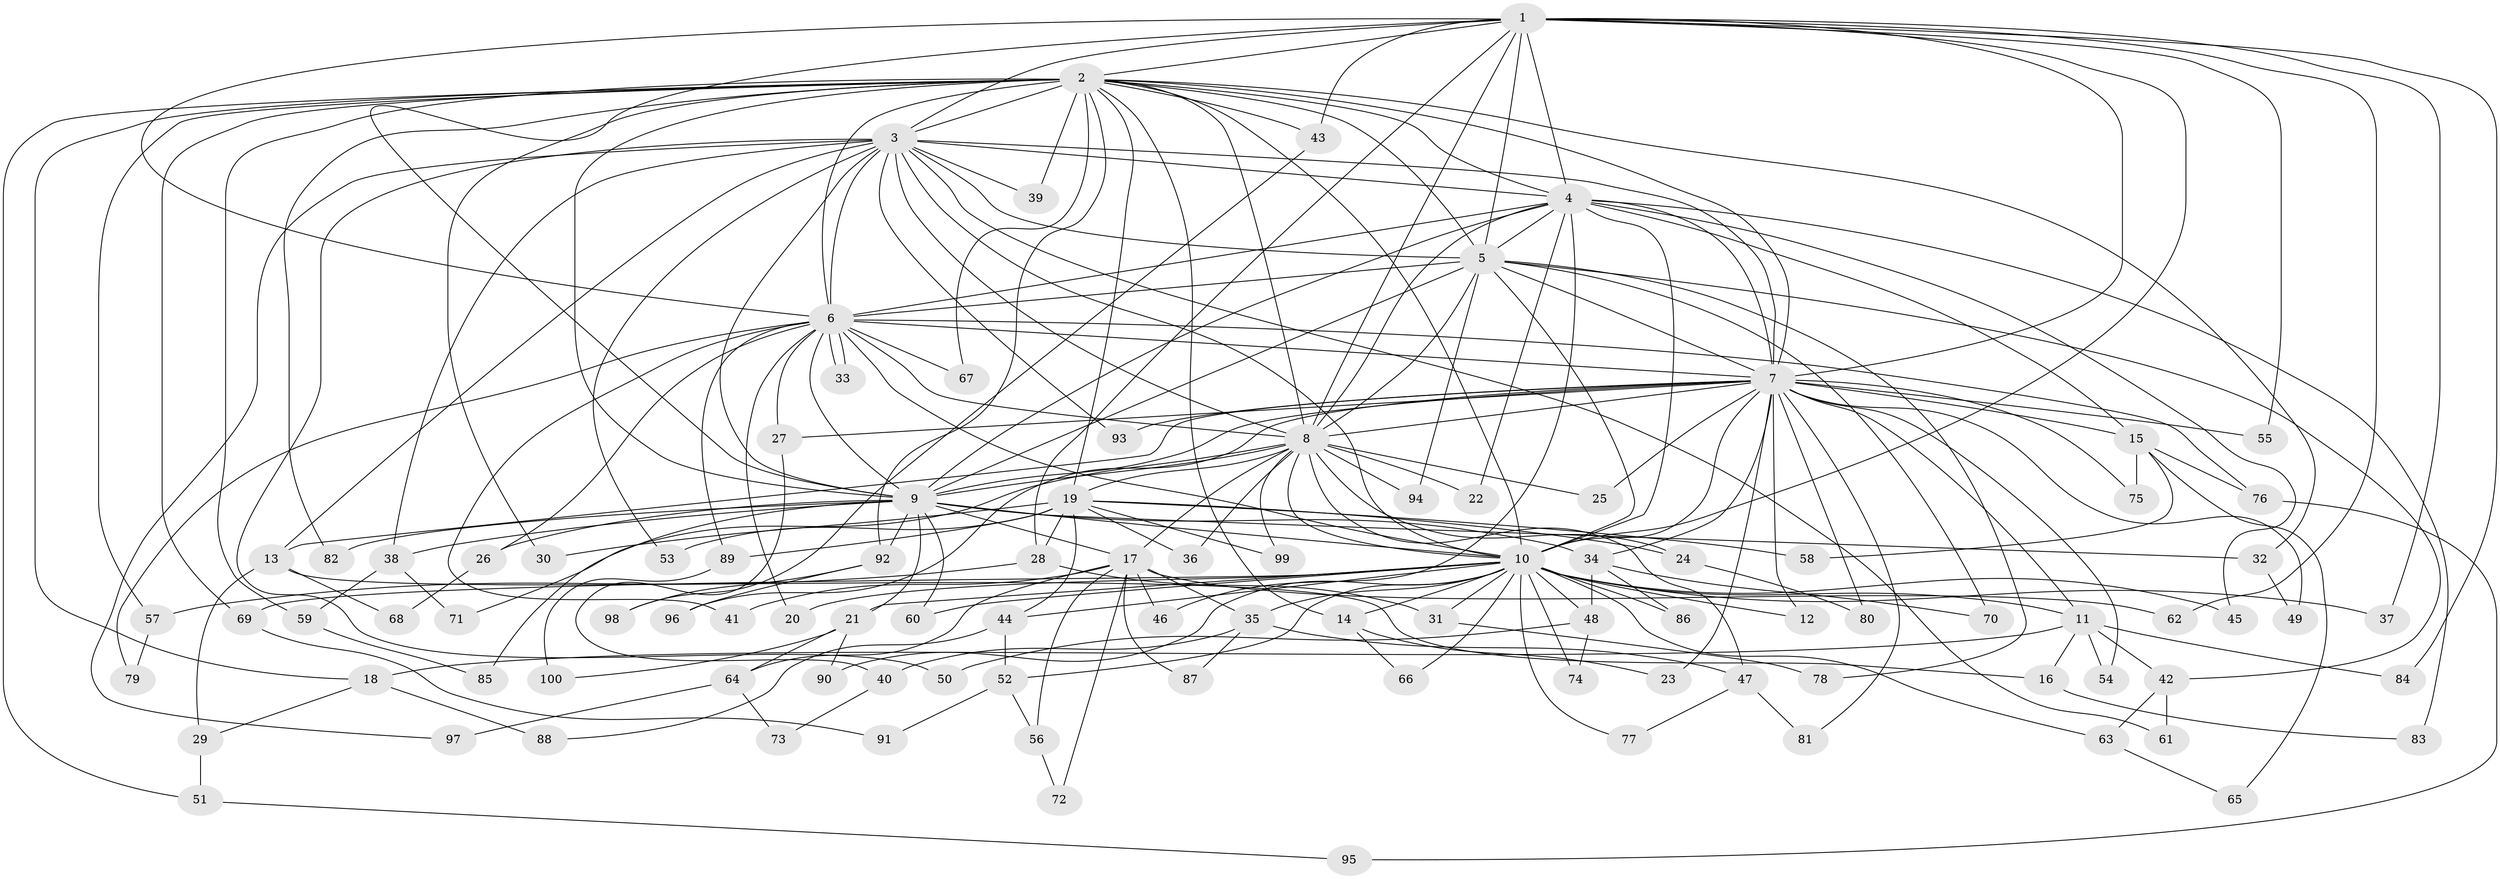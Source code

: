 // Generated by graph-tools (version 1.1) at 2025/38/02/21/25 10:38:53]
// undirected, 100 vertices, 225 edges
graph export_dot {
graph [start="1"]
  node [color=gray90,style=filled];
  1;
  2;
  3;
  4;
  5;
  6;
  7;
  8;
  9;
  10;
  11;
  12;
  13;
  14;
  15;
  16;
  17;
  18;
  19;
  20;
  21;
  22;
  23;
  24;
  25;
  26;
  27;
  28;
  29;
  30;
  31;
  32;
  33;
  34;
  35;
  36;
  37;
  38;
  39;
  40;
  41;
  42;
  43;
  44;
  45;
  46;
  47;
  48;
  49;
  50;
  51;
  52;
  53;
  54;
  55;
  56;
  57;
  58;
  59;
  60;
  61;
  62;
  63;
  64;
  65;
  66;
  67;
  68;
  69;
  70;
  71;
  72;
  73;
  74;
  75;
  76;
  77;
  78;
  79;
  80;
  81;
  82;
  83;
  84;
  85;
  86;
  87;
  88;
  89;
  90;
  91;
  92;
  93;
  94;
  95;
  96;
  97;
  98;
  99;
  100;
  1 -- 2;
  1 -- 3;
  1 -- 4;
  1 -- 5;
  1 -- 6;
  1 -- 7;
  1 -- 8;
  1 -- 9;
  1 -- 10;
  1 -- 28;
  1 -- 37;
  1 -- 43;
  1 -- 55;
  1 -- 62;
  1 -- 84;
  2 -- 3;
  2 -- 4;
  2 -- 5;
  2 -- 6;
  2 -- 7;
  2 -- 8;
  2 -- 9;
  2 -- 10;
  2 -- 14;
  2 -- 18;
  2 -- 19;
  2 -- 30;
  2 -- 32;
  2 -- 39;
  2 -- 43;
  2 -- 51;
  2 -- 57;
  2 -- 59;
  2 -- 67;
  2 -- 69;
  2 -- 82;
  2 -- 92;
  3 -- 4;
  3 -- 5;
  3 -- 6;
  3 -- 7;
  3 -- 8;
  3 -- 9;
  3 -- 10;
  3 -- 13;
  3 -- 38;
  3 -- 39;
  3 -- 50;
  3 -- 53;
  3 -- 61;
  3 -- 93;
  3 -- 97;
  4 -- 5;
  4 -- 6;
  4 -- 7;
  4 -- 8;
  4 -- 9;
  4 -- 10;
  4 -- 15;
  4 -- 22;
  4 -- 45;
  4 -- 46;
  4 -- 83;
  5 -- 6;
  5 -- 7;
  5 -- 8;
  5 -- 9;
  5 -- 10;
  5 -- 42;
  5 -- 70;
  5 -- 78;
  5 -- 94;
  6 -- 7;
  6 -- 8;
  6 -- 9;
  6 -- 10;
  6 -- 20;
  6 -- 26;
  6 -- 27;
  6 -- 33;
  6 -- 33;
  6 -- 41;
  6 -- 67;
  6 -- 76;
  6 -- 79;
  6 -- 89;
  7 -- 8;
  7 -- 9;
  7 -- 10;
  7 -- 11;
  7 -- 12;
  7 -- 13;
  7 -- 15;
  7 -- 23;
  7 -- 25;
  7 -- 27;
  7 -- 34;
  7 -- 49;
  7 -- 54;
  7 -- 55;
  7 -- 75;
  7 -- 80;
  7 -- 81;
  7 -- 93;
  7 -- 96;
  8 -- 9;
  8 -- 10;
  8 -- 17;
  8 -- 19;
  8 -- 22;
  8 -- 24;
  8 -- 25;
  8 -- 36;
  8 -- 47;
  8 -- 71;
  8 -- 94;
  8 -- 99;
  9 -- 10;
  9 -- 17;
  9 -- 21;
  9 -- 26;
  9 -- 32;
  9 -- 34;
  9 -- 38;
  9 -- 60;
  9 -- 82;
  9 -- 85;
  9 -- 92;
  10 -- 11;
  10 -- 12;
  10 -- 14;
  10 -- 20;
  10 -- 21;
  10 -- 31;
  10 -- 35;
  10 -- 37;
  10 -- 44;
  10 -- 45;
  10 -- 48;
  10 -- 52;
  10 -- 60;
  10 -- 63;
  10 -- 66;
  10 -- 69;
  10 -- 74;
  10 -- 77;
  10 -- 86;
  10 -- 90;
  11 -- 16;
  11 -- 18;
  11 -- 42;
  11 -- 54;
  11 -- 84;
  13 -- 16;
  13 -- 29;
  13 -- 68;
  14 -- 23;
  14 -- 66;
  15 -- 58;
  15 -- 65;
  15 -- 75;
  15 -- 76;
  16 -- 83;
  17 -- 35;
  17 -- 41;
  17 -- 46;
  17 -- 56;
  17 -- 62;
  17 -- 64;
  17 -- 72;
  17 -- 87;
  18 -- 29;
  18 -- 88;
  19 -- 24;
  19 -- 28;
  19 -- 30;
  19 -- 36;
  19 -- 44;
  19 -- 53;
  19 -- 58;
  19 -- 89;
  19 -- 99;
  21 -- 64;
  21 -- 90;
  21 -- 100;
  24 -- 80;
  26 -- 68;
  27 -- 40;
  28 -- 31;
  28 -- 57;
  29 -- 51;
  31 -- 78;
  32 -- 49;
  34 -- 48;
  34 -- 70;
  34 -- 86;
  35 -- 40;
  35 -- 47;
  35 -- 87;
  38 -- 59;
  38 -- 71;
  40 -- 73;
  42 -- 61;
  42 -- 63;
  43 -- 98;
  44 -- 52;
  44 -- 88;
  47 -- 77;
  47 -- 81;
  48 -- 50;
  48 -- 74;
  51 -- 95;
  52 -- 56;
  52 -- 91;
  56 -- 72;
  57 -- 79;
  59 -- 85;
  63 -- 65;
  64 -- 73;
  64 -- 97;
  69 -- 91;
  76 -- 95;
  89 -- 100;
  92 -- 96;
  92 -- 98;
}
